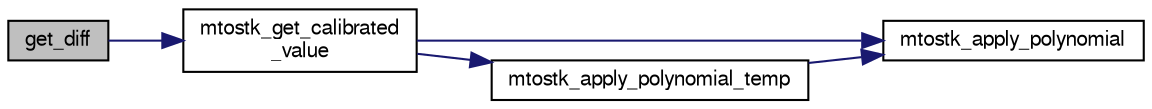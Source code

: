 digraph "get_diff"
{
  edge [fontname="FreeSans",fontsize="10",labelfontname="FreeSans",labelfontsize="10"];
  node [fontname="FreeSans",fontsize="10",shape=record];
  rankdir="LR";
  Node1 [label="get_diff",height=0.2,width=0.4,color="black", fillcolor="grey75", style="filled", fontcolor="black"];
  Node1 -> Node2 [color="midnightblue",fontsize="10",style="solid",fontname="FreeSans"];
  Node2 [label="mtostk_get_calibrated\l_value",height=0.2,width=0.4,color="black", fillcolor="white", style="filled",URL="$meteo__stick__calib_8c.html#af16afd09b27900d3cda26d5fa578ee68",tooltip="get calibrated value for a sensor according to current temperature "];
  Node2 -> Node3 [color="midnightblue",fontsize="10",style="solid",fontname="FreeSans"];
  Node3 [label="mtostk_apply_polynomial",height=0.2,width=0.4,color="black", fillcolor="white", style="filled",URL="$meteo__stick__calib_8c.html#a4b62e9f35fe630d5dfcb12122ac69ff4"];
  Node2 -> Node4 [color="midnightblue",fontsize="10",style="solid",fontname="FreeSans"];
  Node4 [label="mtostk_apply_polynomial_temp",height=0.2,width=0.4,color="black", fillcolor="white", style="filled",URL="$meteo__stick__calib_8c.html#a83879efd4ef548b7242771ea2573ebd6"];
  Node4 -> Node3 [color="midnightblue",fontsize="10",style="solid",fontname="FreeSans"];
}
